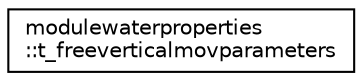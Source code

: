 digraph "Graphical Class Hierarchy"
{
 // LATEX_PDF_SIZE
  edge [fontname="Helvetica",fontsize="10",labelfontname="Helvetica",labelfontsize="10"];
  node [fontname="Helvetica",fontsize="10",shape=record];
  rankdir="LR";
  Node0 [label="modulewaterproperties\l::t_freeverticalmovparameters",height=0.2,width=0.4,color="black", fillcolor="white", style="filled",URL="$structmodulewaterproperties_1_1t__freeverticalmovparameters.html",tooltip=" "];
}
